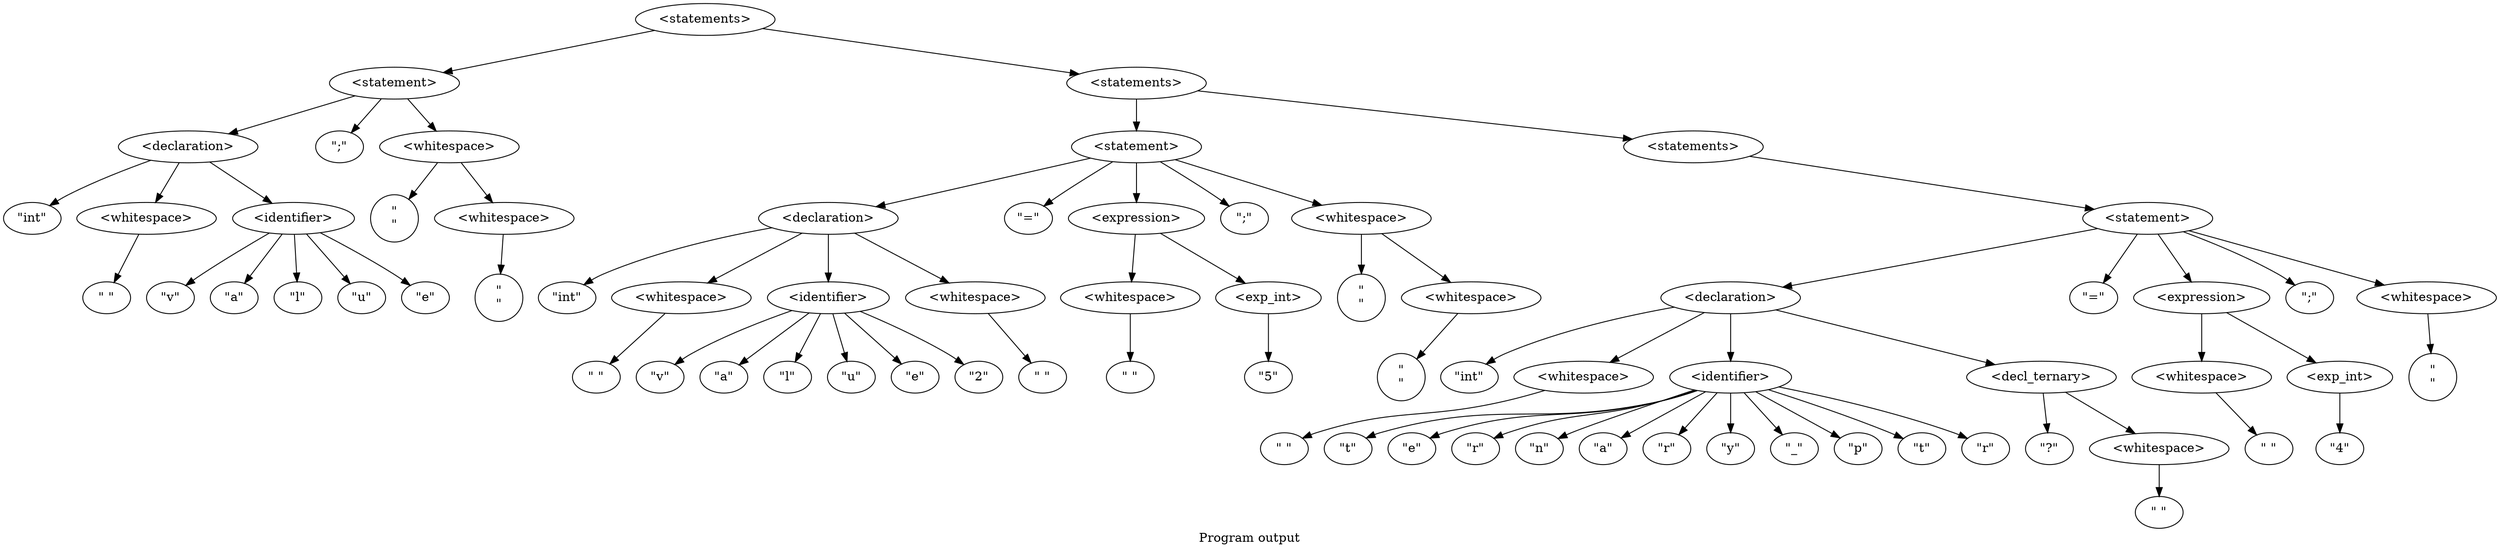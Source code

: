 digraph graphname {
label="Program output"
ast_1 [label="<statements>"];
ast_2 [label="<statement>"];
ast_3 [label="<declaration>"];
ast_9 [label="\"int\"
"];
ast_58 [label="<whitespace>"];
ast_59 [label="\" \"
"];
ast_65 [label="<identifier>"];
ast_70 [label="\"v\"
"];
ast_75 [label="\"a\"
"];
ast_80 [label="\"l\"
"];
ast_85 [label="\"u\"
"];
ast_90 [label="\"e\"
"];
ast_123 [label="\";\"
"];
ast_126 [label="<whitespace>"];
ast_127 [label="\"\n\"
"];
ast_130 [label="<whitespace>"];
ast_131 [label="\"\n\"
"];
ast_137 [label="<statements>"];
ast_270 [label="<statement>"];
ast_271 [label="<declaration>"];
ast_277 [label="\"int\"
"];
ast_326 [label="<whitespace>"];
ast_327 [label="\" \"
"];
ast_333 [label="<identifier>"];
ast_338 [label="\"v\"
"];
ast_343 [label="\"a\"
"];
ast_348 [label="\"l\"
"];
ast_353 [label="\"u\"
"];
ast_358 [label="\"e\"
"];
ast_367 [label="\"2\"
"];
ast_379 [label="<whitespace>"];
ast_380 [label="\" \"
"];
ast_402 [label="\"=\"
"];
ast_403 [label="<expression>"];
ast_404 [label="<whitespace>"];
ast_405 [label="\" \"
"];
ast_418 [label="<exp_int>"];
ast_420 [label="\"5\"
"];
ast_426 [label="\";\"
"];
ast_429 [label="<whitespace>"];
ast_430 [label="\"\n\"
"];
ast_433 [label="<whitespace>"];
ast_434 [label="\"\n\"
"];
ast_440 [label="<statements>"];
ast_619 [label="<statement>"];
ast_620 [label="<declaration>"];
ast_626 [label="\"int\"
"];
ast_675 [label="<whitespace>"];
ast_676 [label="\" \"
"];
ast_682 [label="<identifier>"];
ast_687 [label="\"t\"
"];
ast_692 [label="\"e\"
"];
ast_697 [label="\"r\"
"];
ast_702 [label="\"n\"
"];
ast_707 [label="\"a\"
"];
ast_712 [label="\"r\"
"];
ast_717 [label="\"y\"
"];
ast_727 [label="\"_\"
"];
ast_732 [label="\"p\"
"];
ast_737 [label="\"t\"
"];
ast_742 [label="\"r\"
"];
ast_767 [label="<decl_ternary>"];
ast_773 [label="\"?\"
"];
ast_774 [label="<whitespace>"];
ast_775 [label="\" \"
"];
ast_797 [label="\"=\"
"];
ast_798 [label="<expression>"];
ast_799 [label="<whitespace>"];
ast_800 [label="\" \"
"];
ast_813 [label="<exp_int>"];
ast_815 [label="\"4\"
"];
ast_821 [label="\";\"
"];
ast_824 [label="<whitespace>"];
ast_825 [label="\"\n\"
"];
ast_1 -> ast_2;
ast_2 -> ast_3;
ast_3 -> ast_9;
ast_3 -> ast_58;
ast_58 -> ast_59;
ast_3 -> ast_65;
ast_65 -> ast_70;
ast_65 -> ast_75;
ast_65 -> ast_80;
ast_65 -> ast_85;
ast_65 -> ast_90;
ast_2 -> ast_123;
ast_2 -> ast_126;
ast_126 -> ast_127;
ast_126 -> ast_130;
ast_130 -> ast_131;
ast_1 -> ast_137;
ast_137 -> ast_270;
ast_270 -> ast_271;
ast_271 -> ast_277;
ast_271 -> ast_326;
ast_326 -> ast_327;
ast_271 -> ast_333;
ast_333 -> ast_338;
ast_333 -> ast_343;
ast_333 -> ast_348;
ast_333 -> ast_353;
ast_333 -> ast_358;
ast_333 -> ast_367;
ast_271 -> ast_379;
ast_379 -> ast_380;
ast_270 -> ast_402;
ast_270 -> ast_403;
ast_403 -> ast_404;
ast_404 -> ast_405;
ast_403 -> ast_418;
ast_418 -> ast_420;
ast_270 -> ast_426;
ast_270 -> ast_429;
ast_429 -> ast_430;
ast_429 -> ast_433;
ast_433 -> ast_434;
ast_137 -> ast_440;
ast_440 -> ast_619;
ast_619 -> ast_620;
ast_620 -> ast_626;
ast_620 -> ast_675;
ast_675 -> ast_676;
ast_620 -> ast_682;
ast_682 -> ast_687;
ast_682 -> ast_692;
ast_682 -> ast_697;
ast_682 -> ast_702;
ast_682 -> ast_707;
ast_682 -> ast_712;
ast_682 -> ast_717;
ast_682 -> ast_727;
ast_682 -> ast_732;
ast_682 -> ast_737;
ast_682 -> ast_742;
ast_620 -> ast_767;
ast_767 -> ast_773;
ast_767 -> ast_774;
ast_774 -> ast_775;
ast_619 -> ast_797;
ast_619 -> ast_798;
ast_798 -> ast_799;
ast_799 -> ast_800;
ast_798 -> ast_813;
ast_813 -> ast_815;
ast_619 -> ast_821;
ast_619 -> ast_824;
ast_824 -> ast_825;
}
